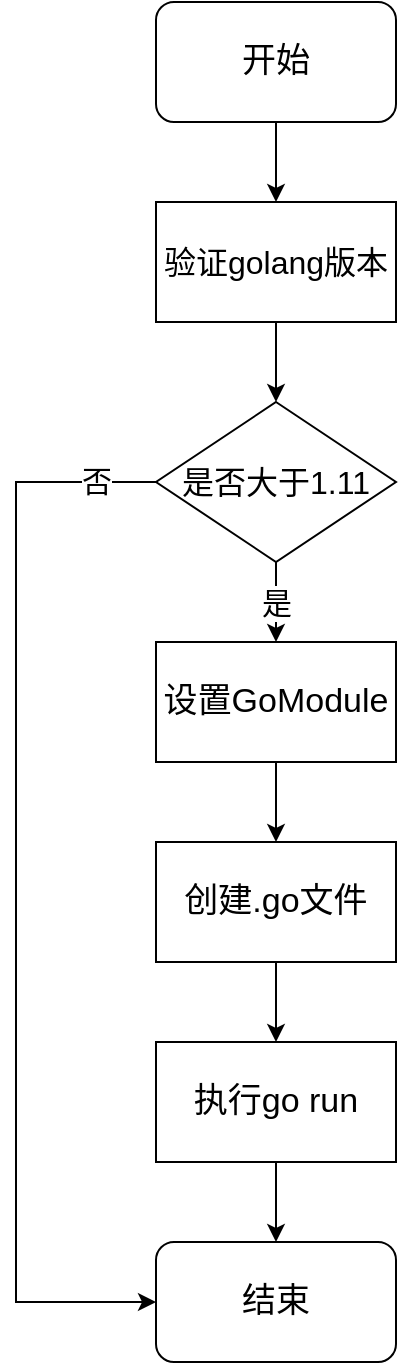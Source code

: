 <mxfile version="21.6.3" type="github">
  <diagram name="第 1 页" id="dptumfGnncpFdtS9SK4Z">
    <mxGraphModel dx="1193" dy="573" grid="1" gridSize="10" guides="1" tooltips="1" connect="1" arrows="1" fold="1" page="1" pageScale="1" pageWidth="827" pageHeight="1169" math="0" shadow="0">
      <root>
        <mxCell id="0" />
        <mxCell id="1" parent="0" />
        <mxCell id="KJwydRq3QrF9lZ8cHlqu-17" style="edgeStyle=orthogonalEdgeStyle;rounded=0;orthogonalLoop=1;jettySize=auto;html=1;entryX=0.5;entryY=0;entryDx=0;entryDy=0;" edge="1" parent="1" source="KJwydRq3QrF9lZ8cHlqu-1" target="KJwydRq3QrF9lZ8cHlqu-2">
          <mxGeometry relative="1" as="geometry" />
        </mxCell>
        <mxCell id="KJwydRq3QrF9lZ8cHlqu-1" value="&lt;font style=&quot;font-size: 17px;&quot;&gt;开始&lt;/font&gt;" style="rounded=1;whiteSpace=wrap;html=1;" vertex="1" parent="1">
          <mxGeometry x="340" y="20" width="120" height="60" as="geometry" />
        </mxCell>
        <mxCell id="KJwydRq3QrF9lZ8cHlqu-9" style="edgeStyle=orthogonalEdgeStyle;rounded=0;orthogonalLoop=1;jettySize=auto;html=1;entryX=0.5;entryY=0;entryDx=0;entryDy=0;" edge="1" parent="1" source="KJwydRq3QrF9lZ8cHlqu-2" target="KJwydRq3QrF9lZ8cHlqu-3">
          <mxGeometry relative="1" as="geometry" />
        </mxCell>
        <mxCell id="KJwydRq3QrF9lZ8cHlqu-2" value="&lt;font style=&quot;font-size: 16px;&quot;&gt;验证golang版本&lt;/font&gt;" style="rounded=0;whiteSpace=wrap;html=1;" vertex="1" parent="1">
          <mxGeometry x="340" y="120" width="120" height="60" as="geometry" />
        </mxCell>
        <mxCell id="KJwydRq3QrF9lZ8cHlqu-10" value="&lt;font style=&quot;font-size: 15px;&quot;&gt;是&lt;/font&gt;" style="edgeStyle=orthogonalEdgeStyle;rounded=0;orthogonalLoop=1;jettySize=auto;html=1;entryX=0.5;entryY=0;entryDx=0;entryDy=0;" edge="1" parent="1" source="KJwydRq3QrF9lZ8cHlqu-3" target="KJwydRq3QrF9lZ8cHlqu-5">
          <mxGeometry relative="1" as="geometry" />
        </mxCell>
        <mxCell id="KJwydRq3QrF9lZ8cHlqu-14" style="rounded=0;orthogonalLoop=1;jettySize=auto;html=1;exitX=0;exitY=0.5;exitDx=0;exitDy=0;entryX=0;entryY=0.5;entryDx=0;entryDy=0;edgeStyle=orthogonalEdgeStyle;" edge="1" parent="1" source="KJwydRq3QrF9lZ8cHlqu-3" target="KJwydRq3QrF9lZ8cHlqu-8">
          <mxGeometry relative="1" as="geometry">
            <mxPoint x="250" y="690" as="targetPoint" />
            <Array as="points">
              <mxPoint x="270" y="260" />
              <mxPoint x="270" y="670" />
            </Array>
          </mxGeometry>
        </mxCell>
        <mxCell id="KJwydRq3QrF9lZ8cHlqu-16" value="&lt;font style=&quot;font-size: 15px;&quot;&gt;否&lt;/font&gt;" style="edgeLabel;html=1;align=center;verticalAlign=middle;resizable=0;points=[];" vertex="1" connectable="0" parent="KJwydRq3QrF9lZ8cHlqu-14">
          <mxGeometry x="-0.894" y="-1" relative="1" as="geometry">
            <mxPoint x="-1" as="offset" />
          </mxGeometry>
        </mxCell>
        <mxCell id="KJwydRq3QrF9lZ8cHlqu-3" value="&lt;font style=&quot;font-size: 16px;&quot;&gt;是否大于1.11&lt;/font&gt;" style="rhombus;whiteSpace=wrap;html=1;" vertex="1" parent="1">
          <mxGeometry x="340" y="220" width="120" height="80" as="geometry" />
        </mxCell>
        <mxCell id="KJwydRq3QrF9lZ8cHlqu-11" style="edgeStyle=orthogonalEdgeStyle;rounded=0;orthogonalLoop=1;jettySize=auto;html=1;entryX=0.5;entryY=0;entryDx=0;entryDy=0;" edge="1" parent="1" source="KJwydRq3QrF9lZ8cHlqu-5" target="KJwydRq3QrF9lZ8cHlqu-6">
          <mxGeometry relative="1" as="geometry" />
        </mxCell>
        <mxCell id="KJwydRq3QrF9lZ8cHlqu-5" value="&lt;font style=&quot;font-size: 17px;&quot;&gt;设置GoModule&lt;/font&gt;" style="rounded=0;whiteSpace=wrap;html=1;" vertex="1" parent="1">
          <mxGeometry x="340" y="340" width="120" height="60" as="geometry" />
        </mxCell>
        <mxCell id="KJwydRq3QrF9lZ8cHlqu-12" style="edgeStyle=orthogonalEdgeStyle;rounded=0;orthogonalLoop=1;jettySize=auto;html=1;entryX=0.5;entryY=0;entryDx=0;entryDy=0;" edge="1" parent="1" source="KJwydRq3QrF9lZ8cHlqu-6" target="KJwydRq3QrF9lZ8cHlqu-7">
          <mxGeometry relative="1" as="geometry" />
        </mxCell>
        <mxCell id="KJwydRq3QrF9lZ8cHlqu-6" value="&lt;font style=&quot;font-size: 17px;&quot;&gt;创建.go文件&lt;/font&gt;" style="rounded=0;whiteSpace=wrap;html=1;" vertex="1" parent="1">
          <mxGeometry x="340" y="440" width="120" height="60" as="geometry" />
        </mxCell>
        <mxCell id="KJwydRq3QrF9lZ8cHlqu-13" style="edgeStyle=orthogonalEdgeStyle;rounded=0;orthogonalLoop=1;jettySize=auto;html=1;entryX=0.5;entryY=0;entryDx=0;entryDy=0;" edge="1" parent="1" source="KJwydRq3QrF9lZ8cHlqu-7" target="KJwydRq3QrF9lZ8cHlqu-8">
          <mxGeometry relative="1" as="geometry" />
        </mxCell>
        <mxCell id="KJwydRq3QrF9lZ8cHlqu-7" value="&lt;font style=&quot;font-size: 17px;&quot;&gt;执行go run&lt;/font&gt;" style="rounded=0;whiteSpace=wrap;html=1;" vertex="1" parent="1">
          <mxGeometry x="340" y="540" width="120" height="60" as="geometry" />
        </mxCell>
        <mxCell id="KJwydRq3QrF9lZ8cHlqu-8" value="&lt;font style=&quot;font-size: 17px;&quot;&gt;结束&lt;/font&gt;" style="rounded=1;whiteSpace=wrap;html=1;" vertex="1" parent="1">
          <mxGeometry x="340" y="640" width="120" height="60" as="geometry" />
        </mxCell>
      </root>
    </mxGraphModel>
  </diagram>
</mxfile>
